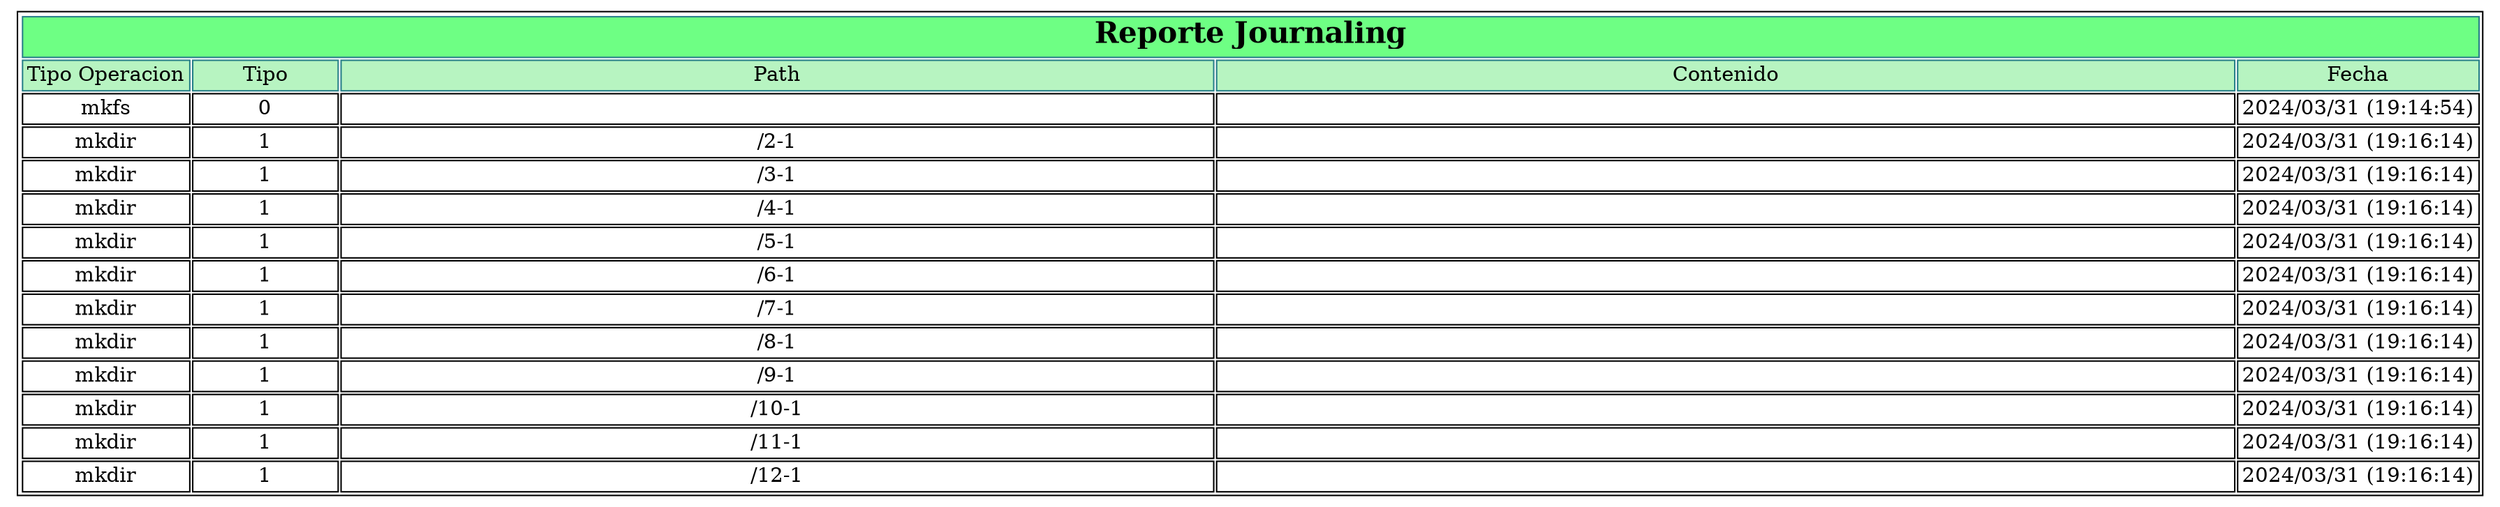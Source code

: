 digraph G {
	node[shape=none];
	start[label=<
		<table>
			<tr>
				<td colspan="5" bgcolor="#6eff84" color="#298089"><font point-size="20"><b>Reporte Journaling</b></font></td>
			</tr>
			<tr>
				<td bgcolor="#b7f4c1" color="#298089" width="100">Tipo Operacion</td>
				<td bgcolor="#b7f4c1" color="#298089" width="100">Tipo</td>
				<td bgcolor="#b7f4c1" color="#298089" width="600">Path</td>
				<td bgcolor="#b7f4c1" color="#298089" width="700">Contenido</td>
				<td bgcolor="#b7f4c1" color="#298089" width="150">Fecha</td>
			</tr>
			<tr>
				<td>mkfs</td>
				<td>0</td>
				<td></td>
				<td></td>
				<td>2024/03/31 (19:14:54)</td>
			</tr>
			<tr>
				<td>mkdir</td>
				<td>1</td>
				<td>/2-1</td>
				<td></td>
				<td>2024/03/31 (19:16:14)</td>
			</tr>
			<tr>
				<td>mkdir</td>
				<td>1</td>
				<td>/3-1</td>
				<td></td>
				<td>2024/03/31 (19:16:14)</td>
			</tr>
			<tr>
				<td>mkdir</td>
				<td>1</td>
				<td>/4-1</td>
				<td></td>
				<td>2024/03/31 (19:16:14)</td>
			</tr>
			<tr>
				<td>mkdir</td>
				<td>1</td>
				<td>/5-1</td>
				<td></td>
				<td>2024/03/31 (19:16:14)</td>
			</tr>
			<tr>
				<td>mkdir</td>
				<td>1</td>
				<td>/6-1</td>
				<td></td>
				<td>2024/03/31 (19:16:14)</td>
			</tr>
			<tr>
				<td>mkdir</td>
				<td>1</td>
				<td>/7-1</td>
				<td></td>
				<td>2024/03/31 (19:16:14)</td>
			</tr>
			<tr>
				<td>mkdir</td>
				<td>1</td>
				<td>/8-1</td>
				<td></td>
				<td>2024/03/31 (19:16:14)</td>
			</tr>
			<tr>
				<td>mkdir</td>
				<td>1</td>
				<td>/9-1</td>
				<td></td>
				<td>2024/03/31 (19:16:14)</td>
			</tr>
			<tr>
				<td>mkdir</td>
				<td>1</td>
				<td>/10-1</td>
				<td></td>
				<td>2024/03/31 (19:16:14)</td>
			</tr>
			<tr>
				<td>mkdir</td>
				<td>1</td>
				<td>/11-1</td>
				<td></td>
				<td>2024/03/31 (19:16:14)</td>
			</tr>
			<tr>
				<td>mkdir</td>
				<td>1</td>
				<td>/12-1</td>
				<td></td>
				<td>2024/03/31 (19:16:14)</td>
			</tr>
		</table>
	>];
}
